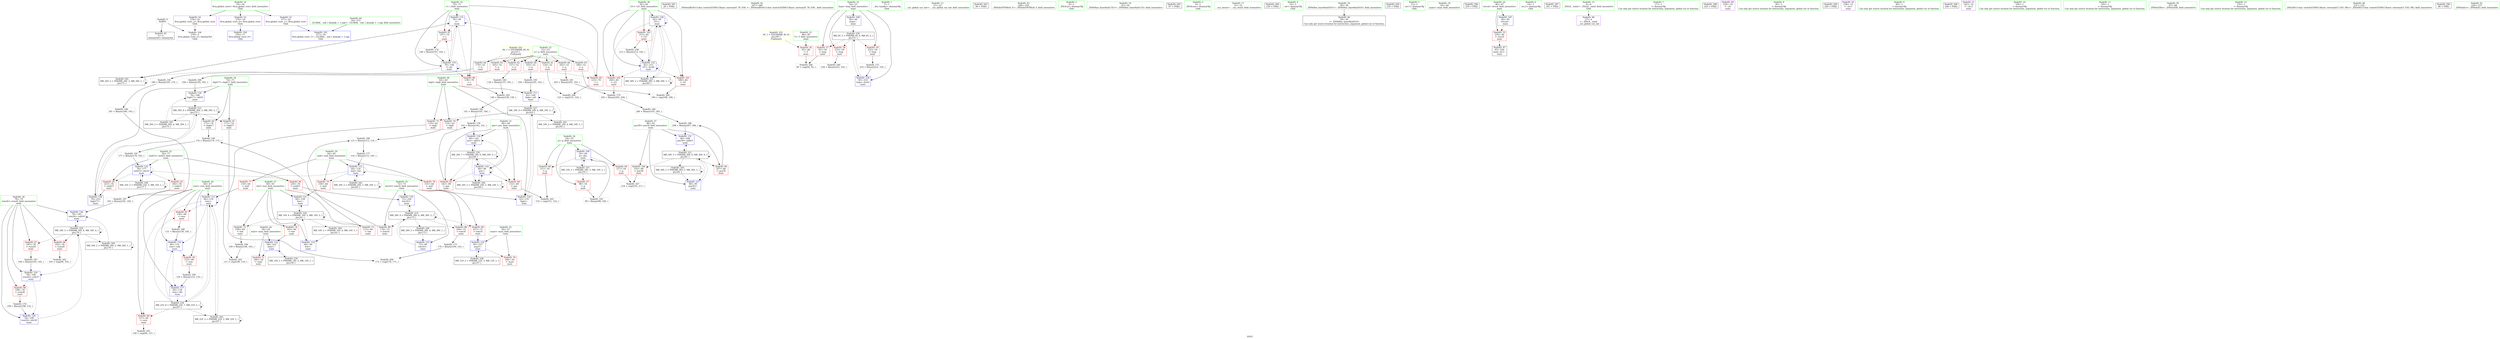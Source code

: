 digraph "SVFG" {
	label="SVFG";

	Node0x55dd2572ea00 [shape=record,color=grey,label="{NodeID: 0\nNullPtr}"];
	Node0x55dd2572ea00 -> Node0x55dd25754ac0[style=solid];
	Node0x55dd2572ea00 -> Node0x55dd25755550[style=solid];
	Node0x55dd2575dab0 [shape=record,color=grey,label="{NodeID: 180\n166 = Binary(105, 165, )\n}"];
	Node0x55dd2575dab0 -> Node0x55dd2575ab30[style=solid];
	Node0x55dd25754e00 [shape=record,color=red,label="{NodeID: 97\n195\<--78\n\<--rem26\nmain\n}"];
	Node0x55dd25754e00 -> Node0x55dd2575e530[style=solid];
	Node0x55dd25733160 [shape=record,color=green,label="{NodeID: 14\n16\<--20\nllvm.global_ctors\<--llvm.global_ctors_field_insensitive\nGlob }"];
	Node0x55dd25733160 -> Node0x55dd25756090[style=solid];
	Node0x55dd25733160 -> Node0x55dd25756160[style=solid];
	Node0x55dd25733160 -> Node0x55dd25756230[style=solid];
	Node0x55dd25758810 [shape=record,color=grey,label="{NodeID: 194\n181 = Binary(180, 105, )\n}"];
	Node0x55dd25758810 -> Node0x55dd25758c90[style=solid];
	Node0x55dd25755960 [shape=record,color=blue,label="{NodeID: 111\n62\<--104\nhigh\<--shl\nmain\n}"];
	Node0x55dd25755960 -> Node0x55dd2576db50[style=dashed];
	Node0x55dd25753cf0 [shape=record,color=green,label="{NodeID: 28\n62\<--63\nhigh\<--high_field_insensitive\nmain\n}"];
	Node0x55dd25753cf0 -> Node0x55dd25757340[style=solid];
	Node0x55dd25753cf0 -> Node0x55dd25757410[style=solid];
	Node0x55dd25753cf0 -> Node0x55dd25755960[style=solid];
	Node0x55dd25753cf0 -> Node0x55dd2575a7f0[style=solid];
	Node0x55dd25786f30 [shape=record,color=black,label="{NodeID: 291\n28 = PHI()\n}"];
	Node0x55dd257614c0 [shape=record,color=grey,label="{NodeID: 208\n190 = cmp(188, 189, )\n}"];
	Node0x55dd2575ac00 [shape=record,color=blue,label="{NodeID: 125\n76\<--177\nmid23\<--shr25\nmain\n}"];
	Node0x55dd2575ac00 -> Node0x55dd257581e0[style=dashed];
	Node0x55dd2575ac00 -> Node0x55dd257582b0[style=dashed];
	Node0x55dd2575ac00 -> Node0x55dd25758380[style=dashed];
	Node0x55dd2575ac00 -> Node0x55dd2575ac00[style=dashed];
	Node0x55dd2575ac00 -> Node0x55dd25774850[style=dashed];
	Node0x55dd25754850 [shape=record,color=green,label="{NodeID: 42\n247\<--248\n_ZSt4endlIcSt11char_traitsIcEERSt13basic_ostreamIT_T0_ES6_\<--_ZSt4endlIcSt11char_traitsIcEERSt13basic_ostreamIT_T0_ES6__field_insensitive\n}"];
	Node0x55dd257563d0 [shape=record,color=red,label="{NodeID: 56\n93\<--48\n\<--T\nmain\n}"];
	Node0x55dd257563d0 -> Node0x55dd257611c0[style=solid];
	Node0x55dd25770c50 [shape=record,color=black,label="{NodeID: 236\nMR_6V_3 = PHI(MR_6V_4, MR_6V_2, )\npts\{51 \}\n}"];
	Node0x55dd25770c50 -> Node0x55dd257564a0[style=dashed];
	Node0x55dd25770c50 -> Node0x55dd25756570[style=dashed];
	Node0x55dd25770c50 -> Node0x55dd25756640[style=dashed];
	Node0x55dd25770c50 -> Node0x55dd2575b4f0[style=dashed];
	Node0x55dd25756f30 [shape=record,color=red,label="{NodeID: 70\n244\<--56\n\<--maxi\nmain\n}"];
	Node0x55dd25775250 [shape=record,color=black,label="{NodeID: 250\nMR_36V_2 = PHI(MR_36V_3, MR_36V_1, )\npts\{81 \}\n}"];
	Node0x55dd25775250 -> Node0x55dd2575ada0[style=dashed];
	Node0x55dd25775250 -> Node0x55dd25775250[style=dashed];
	Node0x55dd25757a90 [shape=record,color=red,label="{NodeID: 84\n152\<--68\n\<--pos\nmain\n}"];
	Node0x55dd25757a90 -> Node0x55dd25759290[style=solid];
	Node0x55dd2572e920 [shape=record,color=green,label="{NodeID: 1\n7\<--1\n__dso_handle\<--dummyObj\nGlob }"];
	Node0x55dd2575dc30 [shape=record,color=grey,label="{NodeID: 181\n203 = Binary(202, 105, )\n}"];
	Node0x55dd2575dc30 -> Node0x55dd2575d930[style=solid];
	Node0x55dd25754ed0 [shape=record,color=red,label="{NodeID: 98\n198\<--78\n\<--rem26\nmain\n}"];
	Node0x55dd25754ed0 -> Node0x55dd2575d4b0[style=solid];
	Node0x55dd25733230 [shape=record,color=green,label="{NodeID: 15\n21\<--22\n__cxx_global_var_init\<--__cxx_global_var_init_field_insensitive\n}"];
	Node0x55dd25758990 [shape=record,color=grey,label="{NodeID: 195\n104 = Binary(105, 103, )\n}"];
	Node0x55dd25758990 -> Node0x55dd25755960[style=solid];
	Node0x55dd25755a30 [shape=record,color=blue,label="{NodeID: 112\n64\<--116\nmid\<--shr\nmain\n}"];
	Node0x55dd25755a30 -> Node0x55dd257574e0[style=dashed];
	Node0x55dd25755a30 -> Node0x55dd257575b0[style=dashed];
	Node0x55dd25755a30 -> Node0x55dd25757680[style=dashed];
	Node0x55dd25755a30 -> Node0x55dd25755a30[style=dashed];
	Node0x55dd25755a30 -> Node0x55dd25772a50[style=dashed];
	Node0x55dd25753dc0 [shape=record,color=green,label="{NodeID: 29\n64\<--65\nmid\<--mid_field_insensitive\nmain\n}"];
	Node0x55dd25753dc0 -> Node0x55dd257574e0[style=solid];
	Node0x55dd25753dc0 -> Node0x55dd257575b0[style=solid];
	Node0x55dd25753dc0 -> Node0x55dd25757680[style=solid];
	Node0x55dd25753dc0 -> Node0x55dd25755a30[style=solid];
	Node0x55dd25787030 [shape=record,color=black,label="{NodeID: 292\n96 = PHI()\n}"];
	Node0x55dd25761640 [shape=record,color=grey,label="{NodeID: 209\n172 = cmp(170, 171, )\n}"];
	Node0x55dd2575acd0 [shape=record,color=blue,label="{NodeID: 126\n78\<--183\nrem26\<--sub29\nmain\n}"];
	Node0x55dd2575acd0 -> Node0x55dd2576b850[style=dashed];
	Node0x55dd25754920 [shape=record,color=green,label="{NodeID: 43\n249\<--250\n_ZNSolsEPFRSoS_E\<--_ZNSolsEPFRSoS_E_field_insensitive\n}"];
	Node0x55dd257564a0 [shape=record,color=red,label="{NodeID: 57\n92\<--50\n\<--loop\nmain\n}"];
	Node0x55dd257564a0 -> Node0x55dd257611c0[style=solid];
	Node0x55dd25771150 [shape=record,color=black,label="{NodeID: 237\nMR_10V_2 = PHI(MR_10V_3, MR_10V_1, )\npts\{55 \}\n}"];
	Node0x55dd25771150 -> Node0x55dd25756cc0[style=dashed];
	Node0x55dd25771150 -> Node0x55dd257557c0[style=dashed];
	Node0x55dd25757000 [shape=record,color=red,label="{NodeID: 71\n240\<--58\n\<--mini\nmain\n}"];
	Node0x55dd25775750 [shape=record,color=black,label="{NodeID: 251\nMR_38V_2 = PHI(MR_38V_3, MR_38V_1, )\npts\{83 \}\n}"];
	Node0x55dd25775750 -> Node0x55dd2575ae70[style=dashed];
	Node0x55dd25775750 -> Node0x55dd25775750[style=dashed];
	Node0x55dd25757b60 [shape=record,color=red,label="{NodeID: 85\n123\<--70\n\<--i\nmain\n}"];
	Node0x55dd25757b60 -> Node0x55dd25760ec0[style=solid];
	Node0x55dd2572f400 [shape=record,color=green,label="{NodeID: 2\n8\<--1\n_ZSt3cin\<--dummyObj\nGlob }"];
	Node0x55dd2575ddb0 [shape=record,color=grey,label="{NodeID: 182\n141 = Binary(105, 140, )\n}"];
	Node0x55dd2575ddb0 -> Node0x55dd2575d7b0[style=solid];
	Node0x55dd25754fa0 [shape=record,color=red,label="{NodeID: 99\n207\<--80\n\<--pos30\nmain\n}"];
	Node0x55dd25754fa0 -> Node0x55dd2575e3b0[style=solid];
	Node0x55dd25733300 [shape=record,color=green,label="{NodeID: 16\n25\<--26\n_ZNSt8ios_base4InitC1Ev\<--_ZNSt8ios_base4InitC1Ev_field_insensitive\n}"];
	Node0x55dd25758b10 [shape=record,color=grey,label="{NodeID: 196\n109 = Binary(108, 105, )\n}"];
	Node0x55dd25758b10 -> Node0x55dd25761040[style=solid];
	Node0x55dd25755b00 [shape=record,color=blue,label="{NodeID: 113\n66\<--118\nrem\<--\nmain\n}"];
	Node0x55dd25755b00 -> Node0x55dd25757750[style=dashed];
	Node0x55dd25755b00 -> Node0x55dd25757820[style=dashed];
	Node0x55dd25755b00 -> Node0x55dd25755b00[style=dashed];
	Node0x55dd25755b00 -> Node0x55dd2575a4b0[style=dashed];
	Node0x55dd25755b00 -> Node0x55dd25770250[style=dashed];
	Node0x55dd25755b00 -> Node0x55dd25772f50[style=dashed];
	Node0x55dd25753e90 [shape=record,color=green,label="{NodeID: 30\n66\<--67\nrem\<--rem_field_insensitive\nmain\n}"];
	Node0x55dd25753e90 -> Node0x55dd25757750[style=solid];
	Node0x55dd25753e90 -> Node0x55dd25757820[style=solid];
	Node0x55dd25753e90 -> Node0x55dd257578f0[style=solid];
	Node0x55dd25753e90 -> Node0x55dd25755b00[style=solid];
	Node0x55dd25753e90 -> Node0x55dd2575a4b0[style=solid];
	Node0x55dd25753e90 -> Node0x55dd2575a580[style=solid];
	Node0x55dd25787190 [shape=record,color=black,label="{NodeID: 293\n97 = PHI()\n}"];
	Node0x55dd2575ada0 [shape=record,color=blue,label="{NodeID: 127\n80\<--90\npos30\<--\nmain\n}"];
	Node0x55dd2575ada0 -> Node0x55dd2576bd50[style=dashed];
	Node0x55dd257549f0 [shape=record,color=green,label="{NodeID: 44\n18\<--272\n_GLOBAL__sub_I_komaki_1_1.cpp\<--_GLOBAL__sub_I_komaki_1_1.cpp_field_insensitive\n}"];
	Node0x55dd257549f0 -> Node0x55dd25755480[style=solid];
	Node0x55dd25756570 [shape=record,color=red,label="{NodeID: 58\n233\<--50\n\<--loop\nmain\n}"];
	Node0x55dd25756570 -> Node0x55dd25759110[style=solid];
	Node0x55dd25771650 [shape=record,color=black,label="{NodeID: 238\nMR_12V_2 = PHI(MR_12V_3, MR_12V_1, )\npts\{57 \}\n}"];
	Node0x55dd25771650 -> Node0x55dd2575b420[style=dashed];
	Node0x55dd257570d0 [shape=record,color=red,label="{NodeID: 72\n108\<--60\n\<--low\nmain\n}"];
	Node0x55dd257570d0 -> Node0x55dd25758b10[style=solid];
	Node0x55dd25757c30 [shape=record,color=red,label="{NodeID: 86\n139\<--70\n\<--i\nmain\n}"];
	Node0x55dd25757c30 -> Node0x55dd2575df30[style=solid];
	Node0x55dd2572f2d0 [shape=record,color=green,label="{NodeID: 3\n9\<--1\n_ZSt4cout\<--dummyObj\nGlob }"];
	Node0x55dd2575df30 [shape=record,color=grey,label="{NodeID: 183\n140 = Binary(138, 139, )\n}"];
	Node0x55dd2575df30 -> Node0x55dd2575ddb0[style=solid];
	Node0x55dd25755070 [shape=record,color=red,label="{NodeID: 100\n216\<--80\n\<--pos30\nmain\n}"];
	Node0x55dd25755070 -> Node0x55dd25761340[style=solid];
	Node0x55dd257333d0 [shape=record,color=green,label="{NodeID: 17\n31\<--32\n__cxa_atexit\<--__cxa_atexit_field_insensitive\n}"];
	Node0x55dd25758c90 [shape=record,color=grey,label="{NodeID: 197\n183 = Binary(181, 182, )\n}"];
	Node0x55dd25758c90 -> Node0x55dd2575acd0[style=solid];
	Node0x55dd25755bd0 [shape=record,color=blue,label="{NodeID: 114\n68\<--90\npos\<--\nmain\n}"];
	Node0x55dd25755bd0 -> Node0x55dd257579c0[style=dashed];
	Node0x55dd25755bd0 -> Node0x55dd25757a90[style=dashed];
	Node0x55dd25755bd0 -> Node0x55dd25755bd0[style=dashed];
	Node0x55dd25755bd0 -> Node0x55dd2575a650[style=dashed];
	Node0x55dd25755bd0 -> Node0x55dd25770750[style=dashed];
	Node0x55dd25755bd0 -> Node0x55dd25773450[style=dashed];
	Node0x55dd25753f60 [shape=record,color=green,label="{NodeID: 31\n68\<--69\npos\<--pos_field_insensitive\nmain\n}"];
	Node0x55dd25753f60 -> Node0x55dd257579c0[style=solid];
	Node0x55dd25753f60 -> Node0x55dd25757a90[style=solid];
	Node0x55dd25753f60 -> Node0x55dd25755bd0[style=solid];
	Node0x55dd25753f60 -> Node0x55dd2575a650[style=solid];
	Node0x55dd25787260 [shape=record,color=black,label="{NodeID: 294\n230 = PHI()\n}"];
	Node0x55dd2575ae70 [shape=record,color=blue,label="{NodeID: 128\n82\<--90\ni31\<--\nmain\n}"];
	Node0x55dd2575ae70 -> Node0x55dd25755140[style=dashed];
	Node0x55dd2575ae70 -> Node0x55dd25755210[style=dashed];
	Node0x55dd2575ae70 -> Node0x55dd257552e0[style=dashed];
	Node0x55dd2575ae70 -> Node0x55dd2575ae70[style=dashed];
	Node0x55dd2575ae70 -> Node0x55dd2575b1b0[style=dashed];
	Node0x55dd2575ae70 -> Node0x55dd25775750[style=dashed];
	Node0x55dd25754ac0 [shape=record,color=black,label="{NodeID: 45\n2\<--3\ndummyVal\<--dummyVal\n}"];
	Node0x55dd25756640 [shape=record,color=red,label="{NodeID: 59\n252\<--50\n\<--loop\nmain\n}"];
	Node0x55dd25756640 -> Node0x55dd2575d330[style=solid];
	Node0x55dd25771b50 [shape=record,color=black,label="{NodeID: 239\nMR_14V_2 = PHI(MR_14V_3, MR_14V_1, )\npts\{59 \}\n}"];
	Node0x55dd25771b50 -> Node0x55dd2575a990[style=dashed];
	Node0x55dd257571a0 [shape=record,color=red,label="{NodeID: 73\n113\<--60\n\<--low\nmain\n}"];
	Node0x55dd257571a0 -> Node0x55dd2575e830[style=solid];
	Node0x55dd25776770 [shape=record,color=yellow,style=double,label="{NodeID: 253\n4V_1 = ENCHI(MR_4V_0)\npts\{49 \}\nFun[main]}"];
	Node0x55dd25776770 -> Node0x55dd257563d0[style=dashed];
	Node0x55dd25757d00 [shape=record,color=red,label="{NodeID: 87\n147\<--70\n\<--i\nmain\n}"];
	Node0x55dd25757d00 -> Node0x55dd2575d1b0[style=solid];
	Node0x55dd25732a20 [shape=record,color=green,label="{NodeID: 4\n10\<--1\n.str\<--dummyObj\nGlob }"];
	Node0x55dd2575e0b0 [shape=record,color=grey,label="{NodeID: 184\n206 = Binary(105, 205, )\n}"];
	Node0x55dd2575e0b0 -> Node0x55dd2575e3b0[style=solid];
	Node0x55dd25755140 [shape=record,color=red,label="{NodeID: 101\n188\<--82\n\<--i31\nmain\n}"];
	Node0x55dd25755140 -> Node0x55dd257614c0[style=solid];
	Node0x55dd257334a0 [shape=record,color=green,label="{NodeID: 18\n30\<--36\n_ZNSt8ios_base4InitD1Ev\<--_ZNSt8ios_base4InitD1Ev_field_insensitive\n}"];
	Node0x55dd257334a0 -> Node0x55dd25754b90[style=solid];
	Node0x55dd25758e10 [shape=record,color=grey,label="{NodeID: 198\n213 = Binary(212, 105, )\n}"];
	Node0x55dd25758e10 -> Node0x55dd2575b1b0[style=solid];
	Node0x55dd25755ca0 [shape=record,color=blue,label="{NodeID: 115\n70\<--90\ni\<--\nmain\n}"];
	Node0x55dd25755ca0 -> Node0x55dd25757b60[style=dashed];
	Node0x55dd25755ca0 -> Node0x55dd25757c30[style=dashed];
	Node0x55dd25755ca0 -> Node0x55dd25757d00[style=dashed];
	Node0x55dd25755ca0 -> Node0x55dd25755ca0[style=dashed];
	Node0x55dd25755ca0 -> Node0x55dd2575a720[style=dashed];
	Node0x55dd25755ca0 -> Node0x55dd25773950[style=dashed];
	Node0x55dd25754030 [shape=record,color=green,label="{NodeID: 32\n70\<--71\ni\<--i_field_insensitive\nmain\n}"];
	Node0x55dd25754030 -> Node0x55dd25757b60[style=solid];
	Node0x55dd25754030 -> Node0x55dd25757c30[style=solid];
	Node0x55dd25754030 -> Node0x55dd25757d00[style=solid];
	Node0x55dd25754030 -> Node0x55dd25755ca0[style=solid];
	Node0x55dd25754030 -> Node0x55dd2575a720[style=solid];
	Node0x55dd25787390 [shape=record,color=black,label="{NodeID: 295\n235 = PHI()\n}"];
	Node0x55dd2575af40 [shape=record,color=blue,label="{NodeID: 129\n78\<--196\nrem26\<--sub37\nmain\n}"];
	Node0x55dd2575af40 -> Node0x55dd25754ed0[style=dashed];
	Node0x55dd2575af40 -> Node0x55dd2575b010[style=dashed];
	Node0x55dd25754b90 [shape=record,color=black,label="{NodeID: 46\n29\<--30\n\<--_ZNSt8ios_base4InitD1Ev\nCan only get source location for instruction, argument, global var or function.}"];
	Node0x55dd2576d650 [shape=record,color=black,label="{NodeID: 226\nMR_16V_4 = PHI(MR_16V_5, MR_16V_3, )\npts\{61 \}\n}"];
	Node0x55dd2576d650 -> Node0x55dd257570d0[style=dashed];
	Node0x55dd2576d650 -> Node0x55dd257571a0[style=dashed];
	Node0x55dd2576d650 -> Node0x55dd25757270[style=dashed];
	Node0x55dd2576d650 -> Node0x55dd2575a8c0[style=dashed];
	Node0x55dd2576d650 -> Node0x55dd2576d650[style=dashed];
	Node0x55dd2576d650 -> Node0x55dd25772050[style=dashed];
	Node0x55dd25756710 [shape=record,color=red,label="{NodeID: 60\n103\<--52\n\<--n\nmain\n}"];
	Node0x55dd25756710 -> Node0x55dd25758990[style=solid];
	Node0x55dd25772050 [shape=record,color=black,label="{NodeID: 240\nMR_16V_2 = PHI(MR_16V_4, MR_16V_1, )\npts\{61 \}\n}"];
	Node0x55dd25772050 -> Node0x55dd25755890[style=dashed];
	Node0x55dd25757270 [shape=record,color=red,label="{NodeID: 74\n162\<--60\n\<--low\nmain\n}"];
	Node0x55dd25757270 -> Node0x55dd2575a990[style=solid];
	Node0x55dd25757dd0 [shape=record,color=red,label="{NodeID: 88\n169\<--72\n\<--low16\nmain\n}"];
	Node0x55dd25757dd0 -> Node0x55dd2575d030[style=solid];
	Node0x55dd25732ab0 [shape=record,color=green,label="{NodeID: 5\n12\<--1\n.str.1\<--dummyObj\nGlob }"];
	Node0x55dd2575e230 [shape=record,color=grey,label="{NodeID: 185\n138 = Binary(137, 105, )\n}"];
	Node0x55dd2575e230 -> Node0x55dd2575df30[style=solid];
	Node0x55dd25755210 [shape=record,color=red,label="{NodeID: 102\n204\<--82\n\<--i31\nmain\n}"];
	Node0x55dd25755210 -> Node0x55dd2575d930[style=solid];
	Node0x55dd25733570 [shape=record,color=green,label="{NodeID: 19\n43\<--44\nmain\<--main_field_insensitive\n}"];
	Node0x55dd25758f90 [shape=record,color=grey,label="{NodeID: 199\n134 = Binary(133, 135, )\n}"];
	Node0x55dd25758f90 -> Node0x55dd2575a580[style=solid];
	Node0x55dd2575a4b0 [shape=record,color=blue,label="{NodeID: 116\n66\<--131\nrem\<--sub\nmain\n}"];
	Node0x55dd2575a4b0 -> Node0x55dd257578f0[style=dashed];
	Node0x55dd2575a4b0 -> Node0x55dd2575a580[style=dashed];
	Node0x55dd25754100 [shape=record,color=green,label="{NodeID: 33\n72\<--73\nlow16\<--low16_field_insensitive\nmain\n}"];
	Node0x55dd25754100 -> Node0x55dd25757dd0[style=solid];
	Node0x55dd25754100 -> Node0x55dd25757ea0[style=solid];
	Node0x55dd25754100 -> Node0x55dd25757f70[style=solid];
	Node0x55dd25754100 -> Node0x55dd2575aa60[style=solid];
	Node0x55dd25754100 -> Node0x55dd2575b280[style=solid];
	Node0x55dd25787490 [shape=record,color=black,label="{NodeID: 296\n239 = PHI()\n}"];
	Node0x55dd2575b010 [shape=record,color=blue,label="{NodeID: 130\n78\<--199\nrem26\<--div38\nmain\n}"];
	Node0x55dd2575b010 -> Node0x55dd2576b850[style=dashed];
	Node0x55dd25754c60 [shape=record,color=black,label="{NodeID: 47\n45\<--256\nmain_ret\<--\nmain\n}"];
	Node0x55dd2576db50 [shape=record,color=black,label="{NodeID: 227\nMR_18V_4 = PHI(MR_18V_6, MR_18V_3, )\npts\{63 \}\n}"];
	Node0x55dd2576db50 -> Node0x55dd25757340[style=dashed];
	Node0x55dd2576db50 -> Node0x55dd25757410[style=dashed];
	Node0x55dd2576db50 -> Node0x55dd2575a7f0[style=dashed];
	Node0x55dd2576db50 -> Node0x55dd2576db50[style=dashed];
	Node0x55dd2576db50 -> Node0x55dd25772550[style=dashed];
	Node0x55dd257567e0 [shape=record,color=red,label="{NodeID: 61\n124\<--52\n\<--n\nmain\n}"];
	Node0x55dd257567e0 -> Node0x55dd25760ec0[style=solid];
	Node0x55dd25772550 [shape=record,color=black,label="{NodeID: 241\nMR_18V_2 = PHI(MR_18V_4, MR_18V_1, )\npts\{63 \}\n}"];
	Node0x55dd25772550 -> Node0x55dd25755960[style=dashed];
	Node0x55dd25757340 [shape=record,color=red,label="{NodeID: 75\n110\<--62\n\<--high\nmain\n}"];
	Node0x55dd25757340 -> Node0x55dd25761040[style=solid];
	Node0x55dd25776930 [shape=record,color=yellow,style=double,label="{NodeID: 255\n8V_1 = ENCHI(MR_8V_0)\npts\{53 \}\nFun[main]}"];
	Node0x55dd25776930 -> Node0x55dd25756710[style=dashed];
	Node0x55dd25776930 -> Node0x55dd257567e0[style=dashed];
	Node0x55dd25776930 -> Node0x55dd257568b0[style=dashed];
	Node0x55dd25776930 -> Node0x55dd25756980[style=dashed];
	Node0x55dd25776930 -> Node0x55dd25756a50[style=dashed];
	Node0x55dd25776930 -> Node0x55dd25756b20[style=dashed];
	Node0x55dd25776930 -> Node0x55dd25756bf0[style=dashed];
	Node0x55dd25757ea0 [shape=record,color=red,label="{NodeID: 89\n174\<--72\n\<--low16\nmain\n}"];
	Node0x55dd25757ea0 -> Node0x55dd2575e9b0[style=solid];
	Node0x55dd2572f0a0 [shape=record,color=green,label="{NodeID: 6\n14\<--1\n.str.2\<--dummyObj\nGlob }"];
	Node0x55dd2575e3b0 [shape=record,color=grey,label="{NodeID: 186\n208 = Binary(207, 206, )\n}"];
	Node0x55dd2575e3b0 -> Node0x55dd2575b0e0[style=solid];
	Node0x55dd257552e0 [shape=record,color=red,label="{NodeID: 103\n212\<--82\n\<--i31\nmain\n}"];
	Node0x55dd257552e0 -> Node0x55dd25758e10[style=solid];
	Node0x55dd25733640 [shape=record,color=green,label="{NodeID: 20\n46\<--47\nretval\<--retval_field_insensitive\nmain\n}"];
	Node0x55dd25733640 -> Node0x55dd25756300[style=solid];
	Node0x55dd25733640 -> Node0x55dd25755620[style=solid];
	Node0x55dd25759110 [shape=record,color=grey,label="{NodeID: 200\n234 = Binary(233, 105, )\n}"];
	Node0x55dd2575a580 [shape=record,color=blue,label="{NodeID: 117\n66\<--134\nrem\<--div\nmain\n}"];
	Node0x55dd2575a580 -> Node0x55dd25770250[style=dashed];
	Node0x55dd257541d0 [shape=record,color=green,label="{NodeID: 34\n74\<--75\nhigh17\<--high17_field_insensitive\nmain\n}"];
	Node0x55dd257541d0 -> Node0x55dd25758040[style=solid];
	Node0x55dd257541d0 -> Node0x55dd25758110[style=solid];
	Node0x55dd257541d0 -> Node0x55dd2575ab30[style=solid];
	Node0x55dd257541d0 -> Node0x55dd2575b350[style=solid];
	Node0x55dd25787590 [shape=record,color=black,label="{NodeID: 297\n241 = PHI()\n}"];
	Node0x55dd25769a50 [shape=record,color=black,label="{NodeID: 214\nMR_28V_4 = PHI(MR_28V_6, MR_28V_3, )\npts\{73 \}\n}"];
	Node0x55dd25769a50 -> Node0x55dd25757dd0[style=dashed];
	Node0x55dd25769a50 -> Node0x55dd25757ea0[style=dashed];
	Node0x55dd25769a50 -> Node0x55dd25757f70[style=dashed];
	Node0x55dd25769a50 -> Node0x55dd2575b280[style=dashed];
	Node0x55dd25769a50 -> Node0x55dd25769a50[style=dashed];
	Node0x55dd25769a50 -> Node0x55dd25773e50[style=dashed];
	Node0x55dd2575b0e0 [shape=record,color=blue,label="{NodeID: 131\n80\<--208\npos30\<--add43\nmain\n}"];
	Node0x55dd2575b0e0 -> Node0x55dd2576bd50[style=dashed];
	Node0x55dd25755d50 [shape=record,color=purple,label="{NodeID: 48\n27\<--4\n\<--_ZStL8__ioinit\n__cxx_global_var_init\n}"];
	Node0x55dd257568b0 [shape=record,color=red,label="{NodeID: 62\n137\<--52\n\<--n\nmain\n}"];
	Node0x55dd257568b0 -> Node0x55dd2575e230[style=solid];
	Node0x55dd25772a50 [shape=record,color=black,label="{NodeID: 242\nMR_20V_2 = PHI(MR_20V_3, MR_20V_1, )\npts\{65 \}\n}"];
	Node0x55dd25772a50 -> Node0x55dd25755a30[style=dashed];
	Node0x55dd25772a50 -> Node0x55dd25772a50[style=dashed];
	Node0x55dd25757410 [shape=record,color=red,label="{NodeID: 76\n114\<--62\n\<--high\nmain\n}"];
	Node0x55dd25757410 -> Node0x55dd2575e830[style=solid];
	Node0x55dd2575d030 [shape=record,color=grey,label="{NodeID: 173\n170 = Binary(169, 105, )\n}"];
	Node0x55dd2575d030 -> Node0x55dd25761640[style=solid];
	Node0x55dd25757f70 [shape=record,color=red,label="{NodeID: 90\n227\<--72\n\<--low16\nmain\n}"];
	Node0x55dd25757f70 -> Node0x55dd2575b420[style=solid];
	Node0x55dd2572f130 [shape=record,color=green,label="{NodeID: 7\n17\<--1\n\<--dummyObj\nCan only get source location for instruction, argument, global var or function.}"];
	Node0x55dd2575e530 [shape=record,color=grey,label="{NodeID: 187\n196 = Binary(195, 105, )\n}"];
	Node0x55dd2575e530 -> Node0x55dd2575af40[style=solid];
	Node0x55dd257553b0 [shape=record,color=blue,label="{NodeID: 104\n276\<--17\nllvm.global_ctors_0\<--\nGlob }"];
	Node0x55dd25733710 [shape=record,color=green,label="{NodeID: 21\n48\<--49\nT\<--T_field_insensitive\nmain\n}"];
	Node0x55dd25733710 -> Node0x55dd257563d0[style=solid];
	Node0x55dd25759290 [shape=record,color=grey,label="{NodeID: 201\n153 = cmp(151, 152, )\n}"];
	Node0x55dd2575a650 [shape=record,color=blue,label="{NodeID: 118\n68\<--143\npos\<--add12\nmain\n}"];
	Node0x55dd2575a650 -> Node0x55dd25770750[style=dashed];
	Node0x55dd257542a0 [shape=record,color=green,label="{NodeID: 35\n76\<--77\nmid23\<--mid23_field_insensitive\nmain\n}"];
	Node0x55dd257542a0 -> Node0x55dd257581e0[style=solid];
	Node0x55dd257542a0 -> Node0x55dd257582b0[style=solid];
	Node0x55dd257542a0 -> Node0x55dd25758380[style=solid];
	Node0x55dd257542a0 -> Node0x55dd2575ac00[style=solid];
	Node0x55dd25787690 [shape=record,color=black,label="{NodeID: 298\n243 = PHI()\n}"];
	Node0x55dd25769f50 [shape=record,color=black,label="{NodeID: 215\nMR_30V_4 = PHI(MR_30V_5, MR_30V_3, )\npts\{75 \}\n}"];
	Node0x55dd25769f50 -> Node0x55dd25758040[style=dashed];
	Node0x55dd25769f50 -> Node0x55dd25758110[style=dashed];
	Node0x55dd25769f50 -> Node0x55dd2575b350[style=dashed];
	Node0x55dd25769f50 -> Node0x55dd25769f50[style=dashed];
	Node0x55dd25769f50 -> Node0x55dd25774350[style=dashed];
	Node0x55dd2575b1b0 [shape=record,color=blue,label="{NodeID: 132\n82\<--213\ni31\<--inc46\nmain\n}"];
	Node0x55dd2575b1b0 -> Node0x55dd25755140[style=dashed];
	Node0x55dd2575b1b0 -> Node0x55dd25755210[style=dashed];
	Node0x55dd2575b1b0 -> Node0x55dd257552e0[style=dashed];
	Node0x55dd2575b1b0 -> Node0x55dd2575ae70[style=dashed];
	Node0x55dd2575b1b0 -> Node0x55dd2575b1b0[style=dashed];
	Node0x55dd2575b1b0 -> Node0x55dd25775750[style=dashed];
	Node0x55dd25755e20 [shape=record,color=purple,label="{NodeID: 49\n229\<--10\n\<--.str\nmain\n}"];
	Node0x55dd25756980 [shape=record,color=red,label="{NodeID: 63\n165\<--52\n\<--n\nmain\n}"];
	Node0x55dd25756980 -> Node0x55dd2575dab0[style=solid];
	Node0x55dd25772f50 [shape=record,color=black,label="{NodeID: 243\nMR_22V_2 = PHI(MR_22V_3, MR_22V_1, )\npts\{67 \}\n}"];
	Node0x55dd25772f50 -> Node0x55dd25755b00[style=dashed];
	Node0x55dd25772f50 -> Node0x55dd25772f50[style=dashed];
	Node0x55dd257574e0 [shape=record,color=red,label="{NodeID: 77\n118\<--64\n\<--mid\nmain\n}"];
	Node0x55dd257574e0 -> Node0x55dd25755b00[style=solid];
	Node0x55dd2575d1b0 [shape=record,color=grey,label="{NodeID: 174\n148 = Binary(147, 105, )\n}"];
	Node0x55dd2575d1b0 -> Node0x55dd2575a720[style=solid];
	Node0x55dd25758040 [shape=record,color=red,label="{NodeID: 91\n171\<--74\n\<--high17\nmain\n}"];
	Node0x55dd25758040 -> Node0x55dd25761640[style=solid];
	Node0x55dd2572f4f0 [shape=record,color=green,label="{NodeID: 8\n85\<--1\n\<--dummyObj\nCan only get source location for instruction, argument, global var or function.}"];
	Node0x55dd2575e6b0 [shape=record,color=grey,label="{NodeID: 188\n131 = Binary(130, 105, )\n}"];
	Node0x55dd2575e6b0 -> Node0x55dd2575a4b0[style=solid];
	Node0x55dd25755480 [shape=record,color=blue,label="{NodeID: 105\n277\<--18\nllvm.global_ctors_1\<--_GLOBAL__sub_I_komaki_1_1.cpp\nGlob }"];
	Node0x55dd25753950 [shape=record,color=green,label="{NodeID: 22\n50\<--51\nloop\<--loop_field_insensitive\nmain\n}"];
	Node0x55dd25753950 -> Node0x55dd257564a0[style=solid];
	Node0x55dd25753950 -> Node0x55dd25756570[style=solid];
	Node0x55dd25753950 -> Node0x55dd25756640[style=solid];
	Node0x55dd25753950 -> Node0x55dd257556f0[style=solid];
	Node0x55dd25753950 -> Node0x55dd2575b4f0[style=solid];
	Node0x55dd25760c00 [shape=record,color=grey,label="{NodeID: 202\n193 = cmp(90, 192, )\n}"];
	Node0x55dd2575a720 [shape=record,color=blue,label="{NodeID: 119\n70\<--148\ni\<--inc\nmain\n}"];
	Node0x55dd2575a720 -> Node0x55dd25757b60[style=dashed];
	Node0x55dd2575a720 -> Node0x55dd25757c30[style=dashed];
	Node0x55dd2575a720 -> Node0x55dd25757d00[style=dashed];
	Node0x55dd2575a720 -> Node0x55dd25755ca0[style=dashed];
	Node0x55dd2575a720 -> Node0x55dd2575a720[style=dashed];
	Node0x55dd2575a720 -> Node0x55dd25773950[style=dashed];
	Node0x55dd25754370 [shape=record,color=green,label="{NodeID: 36\n78\<--79\nrem26\<--rem26_field_insensitive\nmain\n}"];
	Node0x55dd25754370 -> Node0x55dd25754d30[style=solid];
	Node0x55dd25754370 -> Node0x55dd25754e00[style=solid];
	Node0x55dd25754370 -> Node0x55dd25754ed0[style=solid];
	Node0x55dd25754370 -> Node0x55dd2575acd0[style=solid];
	Node0x55dd25754370 -> Node0x55dd2575af40[style=solid];
	Node0x55dd25754370 -> Node0x55dd2575b010[style=solid];
	Node0x55dd25787790 [shape=record,color=black,label="{NodeID: 299\n245 = PHI()\n}"];
	Node0x55dd2575b280 [shape=record,color=blue,label="{NodeID: 133\n72\<--220\nlow16\<--\nmain\n}"];
	Node0x55dd2575b280 -> Node0x55dd25769a50[style=dashed];
	Node0x55dd25755ef0 [shape=record,color=purple,label="{NodeID: 50\n238\<--12\n\<--.str.1\nmain\n}"];
	Node0x55dd25756a50 [shape=record,color=red,label="{NodeID: 64\n179\<--52\n\<--n\nmain\n}"];
	Node0x55dd25756a50 -> Node0x55dd25758510[style=solid];
	Node0x55dd25773450 [shape=record,color=black,label="{NodeID: 244\nMR_24V_2 = PHI(MR_24V_3, MR_24V_1, )\npts\{69 \}\n}"];
	Node0x55dd25773450 -> Node0x55dd25755bd0[style=dashed];
	Node0x55dd25773450 -> Node0x55dd25773450[style=dashed];
	Node0x55dd257575b0 [shape=record,color=red,label="{NodeID: 78\n155\<--64\n\<--mid\nmain\n}"];
	Node0x55dd257575b0 -> Node0x55dd2575a7f0[style=solid];
	Node0x55dd2575d330 [shape=record,color=grey,label="{NodeID: 175\n253 = Binary(252, 105, )\n}"];
	Node0x55dd2575d330 -> Node0x55dd2575b4f0[style=solid];
	Node0x55dd25758110 [shape=record,color=red,label="{NodeID: 92\n175\<--74\n\<--high17\nmain\n}"];
	Node0x55dd25758110 -> Node0x55dd2575e9b0[style=solid];
	Node0x55dd2572f580 [shape=record,color=green,label="{NodeID: 9\n90\<--1\n\<--dummyObj\nCan only get source location for instruction, argument, global var or function.}"];
	Node0x55dd2575e830 [shape=record,color=grey,label="{NodeID: 189\n115 = Binary(113, 114, )\n}"];
	Node0x55dd2575e830 -> Node0x55dd2575d630[style=solid];
	Node0x55dd25755550 [shape=record,color=blue, style = dotted,label="{NodeID: 106\n278\<--3\nllvm.global_ctors_2\<--dummyVal\nGlob }"];
	Node0x55dd257539e0 [shape=record,color=green,label="{NodeID: 23\n52\<--53\nn\<--n_field_insensitive\nmain\n}"];
	Node0x55dd257539e0 -> Node0x55dd25756710[style=solid];
	Node0x55dd257539e0 -> Node0x55dd257567e0[style=solid];
	Node0x55dd257539e0 -> Node0x55dd257568b0[style=solid];
	Node0x55dd257539e0 -> Node0x55dd25756980[style=solid];
	Node0x55dd257539e0 -> Node0x55dd25756a50[style=solid];
	Node0x55dd257539e0 -> Node0x55dd25756b20[style=solid];
	Node0x55dd257539e0 -> Node0x55dd25756bf0[style=solid];
	Node0x55dd25760d40 [shape=record,color=grey,label="{NodeID: 203\n128 = cmp(90, 127, )\n}"];
	Node0x55dd2575a7f0 [shape=record,color=blue,label="{NodeID: 120\n62\<--155\nhigh\<--\nmain\n}"];
	Node0x55dd2575a7f0 -> Node0x55dd2576db50[style=dashed];
	Node0x55dd25754440 [shape=record,color=green,label="{NodeID: 37\n80\<--81\npos30\<--pos30_field_insensitive\nmain\n}"];
	Node0x55dd25754440 -> Node0x55dd25754fa0[style=solid];
	Node0x55dd25754440 -> Node0x55dd25755070[style=solid];
	Node0x55dd25754440 -> Node0x55dd2575ada0[style=solid];
	Node0x55dd25754440 -> Node0x55dd2575b0e0[style=solid];
	Node0x55dd25787890 [shape=record,color=black,label="{NodeID: 300\n246 = PHI()\n}"];
	Node0x55dd2575b350 [shape=record,color=blue,label="{NodeID: 134\n74\<--223\nhigh17\<--\nmain\n}"];
	Node0x55dd2575b350 -> Node0x55dd25769f50[style=dashed];
	Node0x55dd25755fc0 [shape=record,color=purple,label="{NodeID: 51\n242\<--14\n\<--.str.2\nmain\n}"];
	Node0x55dd25756b20 [shape=record,color=red,label="{NodeID: 65\n189\<--52\n\<--n\nmain\n}"];
	Node0x55dd25756b20 -> Node0x55dd257614c0[style=solid];
	Node0x55dd25773950 [shape=record,color=black,label="{NodeID: 245\nMR_26V_2 = PHI(MR_26V_3, MR_26V_1, )\npts\{71 \}\n}"];
	Node0x55dd25773950 -> Node0x55dd25755ca0[style=dashed];
	Node0x55dd25773950 -> Node0x55dd25773950[style=dashed];
	Node0x55dd25757680 [shape=record,color=red,label="{NodeID: 79\n158\<--64\n\<--mid\nmain\n}"];
	Node0x55dd25757680 -> Node0x55dd2575a8c0[style=solid];
	Node0x55dd2575d4b0 [shape=record,color=grey,label="{NodeID: 176\n199 = Binary(198, 135, )\n}"];
	Node0x55dd2575d4b0 -> Node0x55dd2575b010[style=solid];
	Node0x55dd257581e0 [shape=record,color=red,label="{NodeID: 93\n182\<--76\n\<--mid23\nmain\n}"];
	Node0x55dd257581e0 -> Node0x55dd25758c90[style=solid];
	Node0x55dd2572eba0 [shape=record,color=green,label="{NodeID: 10\n100\<--1\n\<--dummyObj\nCan only get source location for instruction, argument, global var or function.}"];
	Node0x55dd2575e9b0 [shape=record,color=grey,label="{NodeID: 190\n176 = Binary(174, 175, )\n}"];
	Node0x55dd2575e9b0 -> Node0x55dd2575eb30[style=solid];
	Node0x55dd25755620 [shape=record,color=blue,label="{NodeID: 107\n46\<--85\nretval\<--\nmain\n}"];
	Node0x55dd25755620 -> Node0x55dd25756300[style=dashed];
	Node0x55dd25753a70 [shape=record,color=green,label="{NodeID: 24\n54\<--55\np\<--p_field_insensitive\nmain\n}"];
	Node0x55dd25753a70 -> Node0x55dd25756cc0[style=solid];
	Node0x55dd25753a70 -> Node0x55dd25756d90[style=solid];
	Node0x55dd25753a70 -> Node0x55dd25756e60[style=solid];
	Node0x55dd25753a70 -> Node0x55dd257557c0[style=solid];
	Node0x55dd25760ec0 [shape=record,color=grey,label="{NodeID: 204\n125 = cmp(123, 124, )\n}"];
	Node0x55dd2575a8c0 [shape=record,color=blue,label="{NodeID: 121\n60\<--158\nlow\<--\nmain\n}"];
	Node0x55dd2575a8c0 -> Node0x55dd2576d650[style=dashed];
	Node0x55dd25754510 [shape=record,color=green,label="{NodeID: 38\n82\<--83\ni31\<--i31_field_insensitive\nmain\n}"];
	Node0x55dd25754510 -> Node0x55dd25755140[style=solid];
	Node0x55dd25754510 -> Node0x55dd25755210[style=solid];
	Node0x55dd25754510 -> Node0x55dd257552e0[style=solid];
	Node0x55dd25754510 -> Node0x55dd2575ae70[style=solid];
	Node0x55dd25754510 -> Node0x55dd2575b1b0[style=solid];
	Node0x55dd2575b420 [shape=record,color=blue,label="{NodeID: 135\n56\<--227\nmaxi\<--\nmain\n}"];
	Node0x55dd2575b420 -> Node0x55dd25756f30[style=dashed];
	Node0x55dd2575b420 -> Node0x55dd25771650[style=dashed];
	Node0x55dd25756090 [shape=record,color=purple,label="{NodeID: 52\n276\<--16\nllvm.global_ctors_0\<--llvm.global_ctors\nGlob }"];
	Node0x55dd25756090 -> Node0x55dd257553b0[style=solid];
	Node0x55dd25756bf0 [shape=record,color=red,label="{NodeID: 66\n202\<--52\n\<--n\nmain\n}"];
	Node0x55dd25756bf0 -> Node0x55dd2575dc30[style=solid];
	Node0x55dd25773e50 [shape=record,color=black,label="{NodeID: 246\nMR_28V_2 = PHI(MR_28V_4, MR_28V_1, )\npts\{73 \}\n}"];
	Node0x55dd25773e50 -> Node0x55dd2575aa60[style=dashed];
	Node0x55dd25757750 [shape=record,color=red,label="{NodeID: 80\n127\<--66\n\<--rem\nmain\n}"];
	Node0x55dd25757750 -> Node0x55dd25760d40[style=solid];
	Node0x55dd2575d630 [shape=record,color=grey,label="{NodeID: 177\n116 = Binary(115, 105, )\n}"];
	Node0x55dd2575d630 -> Node0x55dd25755a30[style=solid];
	Node0x55dd257582b0 [shape=record,color=red,label="{NodeID: 94\n220\<--76\n\<--mid23\nmain\n}"];
	Node0x55dd257582b0 -> Node0x55dd2575b280[style=solid];
	Node0x55dd2572ec70 [shape=record,color=green,label="{NodeID: 11\n105\<--1\n\<--dummyObj\nCan only get source location for instruction, argument, global var or function.}"];
	Node0x55dd2575eb30 [shape=record,color=grey,label="{NodeID: 191\n177 = Binary(176, 105, )\n}"];
	Node0x55dd2575eb30 -> Node0x55dd2575ac00[style=solid];
	Node0x55dd257556f0 [shape=record,color=blue,label="{NodeID: 108\n50\<--90\nloop\<--\nmain\n}"];
	Node0x55dd257556f0 -> Node0x55dd25770c50[style=dashed];
	Node0x55dd25753b00 [shape=record,color=green,label="{NodeID: 25\n56\<--57\nmaxi\<--maxi_field_insensitive\nmain\n}"];
	Node0x55dd25753b00 -> Node0x55dd25756f30[style=solid];
	Node0x55dd25753b00 -> Node0x55dd2575b420[style=solid];
	Node0x55dd25761040 [shape=record,color=grey,label="{NodeID: 205\n111 = cmp(109, 110, )\n}"];
	Node0x55dd2575a990 [shape=record,color=blue,label="{NodeID: 122\n58\<--162\nmini\<--\nmain\n}"];
	Node0x55dd2575a990 -> Node0x55dd25757000[style=dashed];
	Node0x55dd2575a990 -> Node0x55dd25771b50[style=dashed];
	Node0x55dd257545e0 [shape=record,color=green,label="{NodeID: 39\n87\<--88\n_ZNSirsERx\<--_ZNSirsERx_field_insensitive\n}"];
	Node0x55dd2575b4f0 [shape=record,color=blue,label="{NodeID: 136\n50\<--253\nloop\<--inc62\nmain\n}"];
	Node0x55dd2575b4f0 -> Node0x55dd25770c50[style=dashed];
	Node0x55dd25756160 [shape=record,color=purple,label="{NodeID: 53\n277\<--16\nllvm.global_ctors_1\<--llvm.global_ctors\nGlob }"];
	Node0x55dd25756160 -> Node0x55dd25755480[style=solid];
	Node0x55dd25756cc0 [shape=record,color=red,label="{NodeID: 67\n98\<--54\n\<--p\nmain\n}"];
	Node0x55dd25756cc0 -> Node0x55dd25758690[style=solid];
	Node0x55dd25774350 [shape=record,color=black,label="{NodeID: 247\nMR_30V_2 = PHI(MR_30V_4, MR_30V_1, )\npts\{75 \}\n}"];
	Node0x55dd25774350 -> Node0x55dd2575ab30[style=dashed];
	Node0x55dd25757820 [shape=record,color=red,label="{NodeID: 81\n130\<--66\n\<--rem\nmain\n}"];
	Node0x55dd25757820 -> Node0x55dd2575e6b0[style=solid];
	Node0x55dd2575d7b0 [shape=record,color=grey,label="{NodeID: 178\n143 = Binary(142, 141, )\n}"];
	Node0x55dd2575d7b0 -> Node0x55dd2575a650[style=solid];
	Node0x55dd25758380 [shape=record,color=red,label="{NodeID: 95\n223\<--76\n\<--mid23\nmain\n}"];
	Node0x55dd25758380 -> Node0x55dd2575b350[style=solid];
	Node0x55dd2572ed40 [shape=record,color=green,label="{NodeID: 12\n135\<--1\n\<--dummyObj\nCan only get source location for instruction, argument, global var or function.}"];
	Node0x55dd25758510 [shape=record,color=grey,label="{NodeID: 192\n180 = Binary(105, 179, )\n}"];
	Node0x55dd25758510 -> Node0x55dd25758810[style=solid];
	Node0x55dd257557c0 [shape=record,color=blue,label="{NodeID: 109\n54\<--99\np\<--dec\nmain\n}"];
	Node0x55dd257557c0 -> Node0x55dd25756d90[style=dashed];
	Node0x55dd257557c0 -> Node0x55dd25756e60[style=dashed];
	Node0x55dd257557c0 -> Node0x55dd25771150[style=dashed];
	Node0x55dd25753b90 [shape=record,color=green,label="{NodeID: 26\n58\<--59\nmini\<--mini_field_insensitive\nmain\n}"];
	Node0x55dd25753b90 -> Node0x55dd25757000[style=solid];
	Node0x55dd25753b90 -> Node0x55dd2575a990[style=solid];
	Node0x55dd257611c0 [shape=record,color=grey,label="{NodeID: 206\n94 = cmp(92, 93, )\n}"];
	Node0x55dd2575aa60 [shape=record,color=blue,label="{NodeID: 123\n72\<--90\nlow16\<--\nmain\n}"];
	Node0x55dd2575aa60 -> Node0x55dd25769a50[style=dashed];
	Node0x55dd257546b0 [shape=record,color=green,label="{NodeID: 40\n231\<--232\n_ZStlsISt11char_traitsIcEERSt13basic_ostreamIcT_ES5_PKc\<--_ZStlsISt11char_traitsIcEERSt13basic_ostreamIcT_ES5_PKc_field_insensitive\n}"];
	Node0x55dd2576b850 [shape=record,color=black,label="{NodeID: 220\nMR_34V_5 = PHI(MR_34V_8, MR_34V_4, )\npts\{79 \}\n}"];
	Node0x55dd2576b850 -> Node0x55dd25754d30[style=dashed];
	Node0x55dd2576b850 -> Node0x55dd25754e00[style=dashed];
	Node0x55dd2576b850 -> Node0x55dd2575acd0[style=dashed];
	Node0x55dd2576b850 -> Node0x55dd2575af40[style=dashed];
	Node0x55dd2576b850 -> Node0x55dd2576b850[style=dashed];
	Node0x55dd2576b850 -> Node0x55dd25774d50[style=dashed];
	Node0x55dd25756230 [shape=record,color=purple,label="{NodeID: 54\n278\<--16\nllvm.global_ctors_2\<--llvm.global_ctors\nGlob }"];
	Node0x55dd25756230 -> Node0x55dd25755550[style=solid];
	Node0x55dd25770250 [shape=record,color=black,label="{NodeID: 234\nMR_22V_8 = PHI(MR_22V_7, MR_22V_5, )\npts\{67 \}\n}"];
	Node0x55dd25770250 -> Node0x55dd25757750[style=dashed];
	Node0x55dd25770250 -> Node0x55dd25757820[style=dashed];
	Node0x55dd25770250 -> Node0x55dd25755b00[style=dashed];
	Node0x55dd25770250 -> Node0x55dd2575a4b0[style=dashed];
	Node0x55dd25770250 -> Node0x55dd25770250[style=dashed];
	Node0x55dd25770250 -> Node0x55dd25772f50[style=dashed];
	Node0x55dd25756d90 [shape=record,color=red,label="{NodeID: 68\n151\<--54\n\<--p\nmain\n}"];
	Node0x55dd25756d90 -> Node0x55dd25759290[style=solid];
	Node0x55dd25774850 [shape=record,color=black,label="{NodeID: 248\nMR_32V_2 = PHI(MR_32V_3, MR_32V_1, )\npts\{77 \}\n}"];
	Node0x55dd25774850 -> Node0x55dd2575ac00[style=dashed];
	Node0x55dd25774850 -> Node0x55dd25774850[style=dashed];
	Node0x55dd257578f0 [shape=record,color=red,label="{NodeID: 82\n133\<--66\n\<--rem\nmain\n}"];
	Node0x55dd257578f0 -> Node0x55dd25758f90[style=solid];
	Node0x55dd2575d930 [shape=record,color=grey,label="{NodeID: 179\n205 = Binary(203, 204, )\n}"];
	Node0x55dd2575d930 -> Node0x55dd2575e0b0[style=solid];
	Node0x55dd25754d30 [shape=record,color=red,label="{NodeID: 96\n192\<--78\n\<--rem26\nmain\n}"];
	Node0x55dd25754d30 -> Node0x55dd25760c00[style=solid];
	Node0x55dd2572ee10 [shape=record,color=green,label="{NodeID: 13\n4\<--6\n_ZStL8__ioinit\<--_ZStL8__ioinit_field_insensitive\nGlob }"];
	Node0x55dd2572ee10 -> Node0x55dd25755d50[style=solid];
	Node0x55dd25758690 [shape=record,color=grey,label="{NodeID: 193\n99 = Binary(98, 100, )\n}"];
	Node0x55dd25758690 -> Node0x55dd257557c0[style=solid];
	Node0x55dd25755890 [shape=record,color=blue,label="{NodeID: 110\n60\<--90\nlow\<--\nmain\n}"];
	Node0x55dd25755890 -> Node0x55dd2576d650[style=dashed];
	Node0x55dd25753c20 [shape=record,color=green,label="{NodeID: 27\n60\<--61\nlow\<--low_field_insensitive\nmain\n}"];
	Node0x55dd25753c20 -> Node0x55dd257570d0[style=solid];
	Node0x55dd25753c20 -> Node0x55dd257571a0[style=solid];
	Node0x55dd25753c20 -> Node0x55dd25757270[style=solid];
	Node0x55dd25753c20 -> Node0x55dd25755890[style=solid];
	Node0x55dd25753c20 -> Node0x55dd2575a8c0[style=solid];
	Node0x55dd254e57f0 [shape=record,color=black,label="{NodeID: 290\n86 = PHI()\n}"];
	Node0x55dd25761340 [shape=record,color=grey,label="{NodeID: 207\n218 = cmp(216, 217, )\n}"];
	Node0x55dd2575ab30 [shape=record,color=blue,label="{NodeID: 124\n74\<--166\nhigh17\<--shl18\nmain\n}"];
	Node0x55dd2575ab30 -> Node0x55dd25769f50[style=dashed];
	Node0x55dd25754780 [shape=record,color=green,label="{NodeID: 41\n236\<--237\n_ZNSolsEx\<--_ZNSolsEx_field_insensitive\n}"];
	Node0x55dd2576bd50 [shape=record,color=black,label="{NodeID: 221\nMR_36V_5 = PHI(MR_36V_6, MR_36V_4, )\npts\{81 \}\n}"];
	Node0x55dd2576bd50 -> Node0x55dd25754fa0[style=dashed];
	Node0x55dd2576bd50 -> Node0x55dd25755070[style=dashed];
	Node0x55dd2576bd50 -> Node0x55dd2575ada0[style=dashed];
	Node0x55dd2576bd50 -> Node0x55dd2575b0e0[style=dashed];
	Node0x55dd2576bd50 -> Node0x55dd2576bd50[style=dashed];
	Node0x55dd2576bd50 -> Node0x55dd25775250[style=dashed];
	Node0x55dd25756300 [shape=record,color=red,label="{NodeID: 55\n256\<--46\n\<--retval\nmain\n}"];
	Node0x55dd25756300 -> Node0x55dd25754c60[style=solid];
	Node0x55dd25770750 [shape=record,color=black,label="{NodeID: 235\nMR_24V_7 = PHI(MR_24V_6, MR_24V_5, )\npts\{69 \}\n}"];
	Node0x55dd25770750 -> Node0x55dd257579c0[style=dashed];
	Node0x55dd25770750 -> Node0x55dd25757a90[style=dashed];
	Node0x55dd25770750 -> Node0x55dd25755bd0[style=dashed];
	Node0x55dd25770750 -> Node0x55dd2575a650[style=dashed];
	Node0x55dd25770750 -> Node0x55dd25770750[style=dashed];
	Node0x55dd25770750 -> Node0x55dd25773450[style=dashed];
	Node0x55dd25756e60 [shape=record,color=red,label="{NodeID: 69\n217\<--54\n\<--p\nmain\n}"];
	Node0x55dd25756e60 -> Node0x55dd25761340[style=solid];
	Node0x55dd25774d50 [shape=record,color=black,label="{NodeID: 249\nMR_34V_2 = PHI(MR_34V_3, MR_34V_1, )\npts\{79 \}\n}"];
	Node0x55dd25774d50 -> Node0x55dd2575acd0[style=dashed];
	Node0x55dd25774d50 -> Node0x55dd25774d50[style=dashed];
	Node0x55dd257579c0 [shape=record,color=red,label="{NodeID: 83\n142\<--68\n\<--pos\nmain\n}"];
	Node0x55dd257579c0 -> Node0x55dd2575d7b0[style=solid];
}

